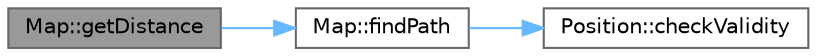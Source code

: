 digraph "Map::getDistance"
{
 // LATEX_PDF_SIZE
  bgcolor="transparent";
  edge [fontname=Helvetica,fontsize=10,labelfontname=Helvetica,labelfontsize=10];
  node [fontname=Helvetica,fontsize=10,shape=box,height=0.2,width=0.4];
  rankdir="LR";
  Node1 [id="Node000001",label="Map::getDistance",height=0.2,width=0.4,color="gray40", fillcolor="grey60", style="filled", fontcolor="black",tooltip="Calculates the distance between two positions on the map."];
  Node1 -> Node2 [id="edge1_Node000001_Node000002",color="steelblue1",style="solid",tooltip=" "];
  Node2 [id="Node000002",label="Map::findPath",height=0.2,width=0.4,color="grey40", fillcolor="white", style="filled",URL="$class_map.html#a1c7c8be8b581f707488ad8ba55e5a242",tooltip="Finds a path from the start position to the end position on the map."];
  Node2 -> Node3 [id="edge2_Node000002_Node000003",color="steelblue1",style="solid",tooltip=" "];
  Node3 [id="Node000003",label="Position::checkValidity",height=0.2,width=0.4,color="grey40", fillcolor="white", style="filled",URL="$struct_position.html#aa335200cd70b67078a12e3c153b7535b",tooltip="Checks if the position is valid within the given boundaries."];
}
